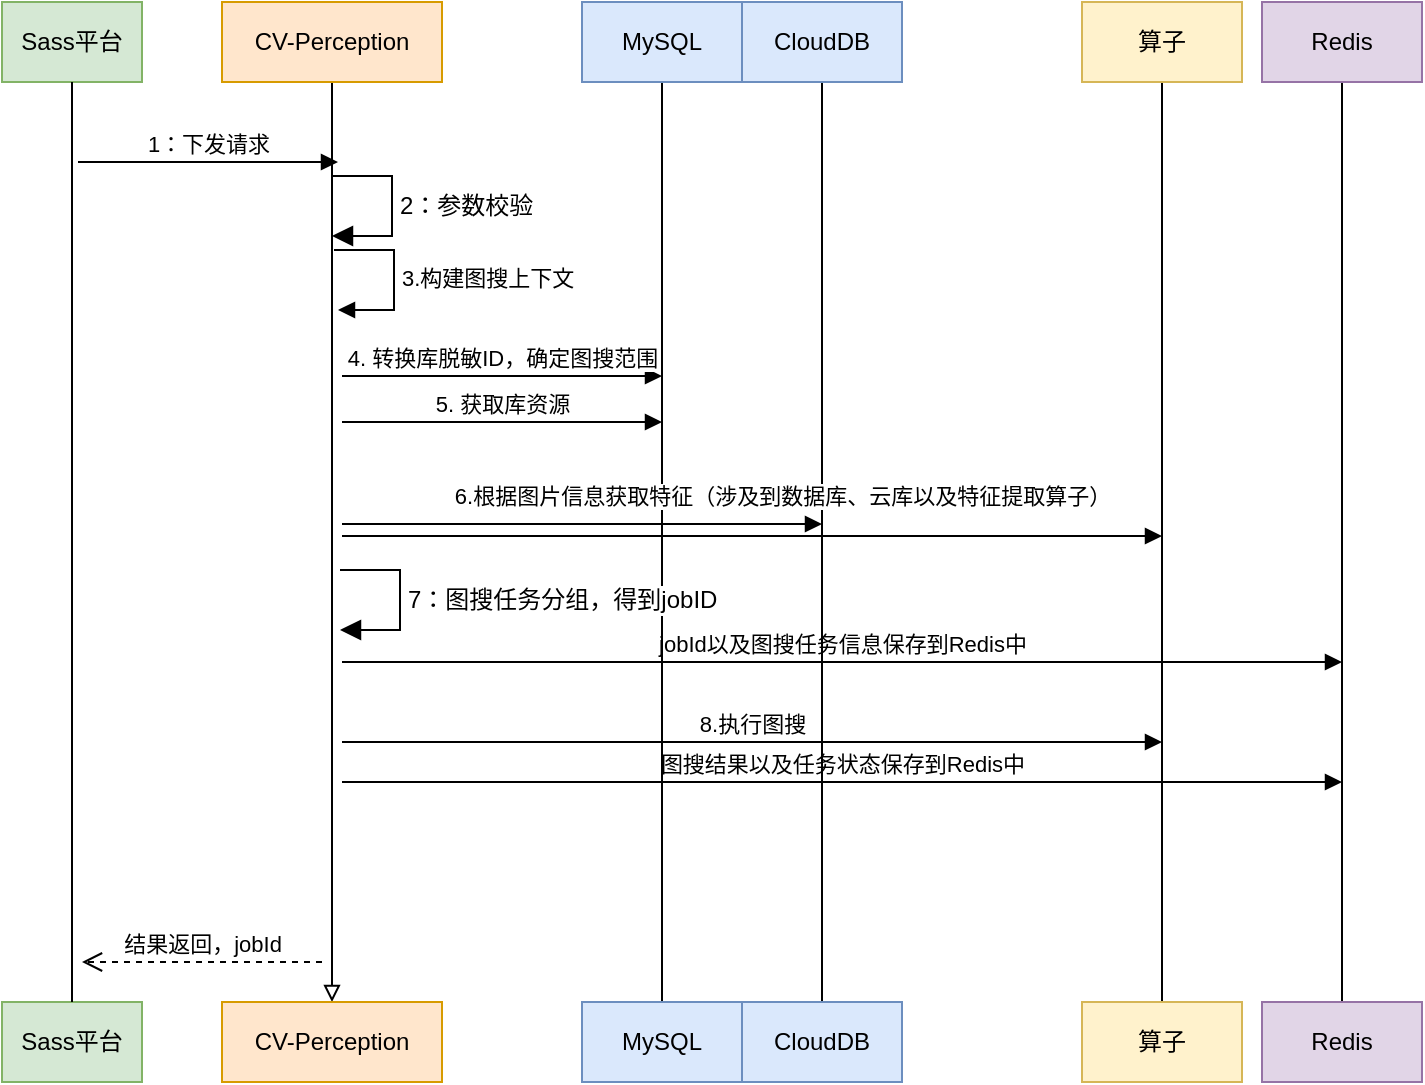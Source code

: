 <mxfile version="24.7.7">
  <diagram name="第 1 页" id="dewy7Ncme_LQQS5vG1y7">
    <mxGraphModel dx="1147" dy="737" grid="1" gridSize="10" guides="1" tooltips="1" connect="1" arrows="1" fold="1" page="1" pageScale="1" pageWidth="827" pageHeight="1169" math="0" shadow="0">
      <root>
        <mxCell id="0" />
        <mxCell id="1" parent="0" />
        <mxCell id="gA8LrhSrSXOZidAthOIC-1" value="" style="group" vertex="1" connectable="0" parent="1">
          <mxGeometry x="60" y="120" width="70" height="540" as="geometry" />
        </mxCell>
        <mxCell id="gA8LrhSrSXOZidAthOIC-2" value="Sass平台" style="rounded=0;whiteSpace=wrap;html=1;fillColor=#d5e8d4;strokeColor=#82b366;" vertex="1" parent="gA8LrhSrSXOZidAthOIC-1">
          <mxGeometry width="70" height="40" as="geometry" />
        </mxCell>
        <mxCell id="gA8LrhSrSXOZidAthOIC-3" value="Sass平台" style="rounded=0;whiteSpace=wrap;html=1;fillColor=#d5e8d4;strokeColor=#82b366;" vertex="1" parent="gA8LrhSrSXOZidAthOIC-1">
          <mxGeometry y="500" width="70" height="40" as="geometry" />
        </mxCell>
        <mxCell id="gA8LrhSrSXOZidAthOIC-4" style="edgeStyle=orthogonalEdgeStyle;rounded=0;orthogonalLoop=1;jettySize=auto;html=1;exitX=0.5;exitY=1;exitDx=0;exitDy=0;entryX=0.5;entryY=0;entryDx=0;entryDy=0;endArrow=none;endFill=0;" edge="1" parent="gA8LrhSrSXOZidAthOIC-1" source="gA8LrhSrSXOZidAthOIC-2" target="gA8LrhSrSXOZidAthOIC-3">
          <mxGeometry relative="1" as="geometry" />
        </mxCell>
        <mxCell id="gA8LrhSrSXOZidAthOIC-5" value="1：下发请求" style="html=1;verticalAlign=bottom;endArrow=block;curved=0;rounded=0;" edge="1" parent="gA8LrhSrSXOZidAthOIC-1">
          <mxGeometry width="80" relative="1" as="geometry">
            <mxPoint x="38" y="80" as="sourcePoint" />
            <mxPoint x="168" y="80" as="targetPoint" />
          </mxGeometry>
        </mxCell>
        <mxCell id="gA8LrhSrSXOZidAthOIC-6" value="结果返回，jobId" style="html=1;verticalAlign=bottom;endArrow=open;dashed=1;endSize=8;curved=0;rounded=0;" edge="1" parent="gA8LrhSrSXOZidAthOIC-1">
          <mxGeometry relative="1" as="geometry">
            <mxPoint x="160" y="480" as="sourcePoint" />
            <mxPoint x="40" y="480" as="targetPoint" />
          </mxGeometry>
        </mxCell>
        <mxCell id="gA8LrhSrSXOZidAthOIC-7" value="" style="group" vertex="1" connectable="0" parent="1">
          <mxGeometry x="170" y="120" width="110" height="540" as="geometry" />
        </mxCell>
        <mxCell id="gA8LrhSrSXOZidAthOIC-8" style="edgeStyle=orthogonalEdgeStyle;rounded=0;orthogonalLoop=1;jettySize=auto;html=1;exitX=0.5;exitY=1;exitDx=0;exitDy=0;entryX=0.5;entryY=0;entryDx=0;entryDy=0;endArrow=block;endFill=0;verticalAlign=bottom;curved=0;" edge="1" parent="gA8LrhSrSXOZidAthOIC-7" source="gA8LrhSrSXOZidAthOIC-9" target="gA8LrhSrSXOZidAthOIC-10">
          <mxGeometry relative="1" as="geometry" />
        </mxCell>
        <mxCell id="gA8LrhSrSXOZidAthOIC-9" value="CV-Perception" style="rounded=0;whiteSpace=wrap;html=1;fillColor=#ffe6cc;strokeColor=#d79b00;" vertex="1" parent="gA8LrhSrSXOZidAthOIC-7">
          <mxGeometry width="110" height="40" as="geometry" />
        </mxCell>
        <mxCell id="gA8LrhSrSXOZidAthOIC-10" value="CV-Perception" style="rounded=0;whiteSpace=wrap;html=1;fillColor=#ffe6cc;strokeColor=#d79b00;" vertex="1" parent="gA8LrhSrSXOZidAthOIC-7">
          <mxGeometry y="500" width="110" height="40" as="geometry" />
        </mxCell>
        <mxCell id="gA8LrhSrSXOZidAthOIC-11" value="2：参数校验" style="html=1;align=left;spacingLeft=2;endArrow=block;rounded=0;edgeStyle=orthogonalEdgeStyle;curved=0;rounded=0;fontSize=12;startSize=8;endSize=8;" edge="1" parent="gA8LrhSrSXOZidAthOIC-7">
          <mxGeometry relative="1" as="geometry">
            <mxPoint x="55" y="87" as="sourcePoint" />
            <Array as="points">
              <mxPoint x="85" y="117" />
            </Array>
            <mxPoint x="55" y="117" as="targetPoint" />
          </mxGeometry>
        </mxCell>
        <mxCell id="gA8LrhSrSXOZidAthOIC-12" value="3.构建图搜上下文" style="html=1;align=left;spacingLeft=2;endArrow=block;rounded=0;edgeStyle=orthogonalEdgeStyle;curved=0;rounded=0;" edge="1" parent="gA8LrhSrSXOZidAthOIC-7">
          <mxGeometry relative="1" as="geometry">
            <mxPoint x="56" y="124" as="sourcePoint" />
            <Array as="points">
              <mxPoint x="86" y="154" />
            </Array>
            <mxPoint x="58" y="154" as="targetPoint" />
          </mxGeometry>
        </mxCell>
        <mxCell id="gA8LrhSrSXOZidAthOIC-16" value="" style="html=1;verticalAlign=bottom;endArrow=block;curved=0;rounded=0;" edge="1" parent="gA8LrhSrSXOZidAthOIC-7">
          <mxGeometry width="80" relative="1" as="geometry">
            <mxPoint x="60" y="261" as="sourcePoint" />
            <mxPoint x="300" y="261" as="targetPoint" />
          </mxGeometry>
        </mxCell>
        <mxCell id="gA8LrhSrSXOZidAthOIC-40" value="jobId以及图搜任务信息保存到Redis中" style="html=1;verticalAlign=bottom;endArrow=block;curved=0;rounded=0;" edge="1" parent="gA8LrhSrSXOZidAthOIC-7">
          <mxGeometry width="80" relative="1" as="geometry">
            <mxPoint x="60" y="330" as="sourcePoint" />
            <mxPoint x="560" y="330" as="targetPoint" />
          </mxGeometry>
        </mxCell>
        <mxCell id="gA8LrhSrSXOZidAthOIC-41" value="图搜结果以及任务状态保存到Redis中" style="html=1;verticalAlign=bottom;endArrow=block;curved=0;rounded=0;" edge="1" parent="gA8LrhSrSXOZidAthOIC-7">
          <mxGeometry width="80" relative="1" as="geometry">
            <mxPoint x="60" y="390" as="sourcePoint" />
            <mxPoint x="560" y="390" as="targetPoint" />
          </mxGeometry>
        </mxCell>
        <mxCell id="gA8LrhSrSXOZidAthOIC-18" value="" style="group" vertex="1" connectable="0" parent="1">
          <mxGeometry x="350" y="120" width="80" height="540" as="geometry" />
        </mxCell>
        <mxCell id="gA8LrhSrSXOZidAthOIC-19" style="edgeStyle=orthogonalEdgeStyle;rounded=0;orthogonalLoop=1;jettySize=auto;html=1;exitX=0.5;exitY=1;exitDx=0;exitDy=0;entryX=0.5;entryY=0;entryDx=0;entryDy=0;endArrow=none;endFill=0;" edge="1" parent="gA8LrhSrSXOZidAthOIC-18" source="gA8LrhSrSXOZidAthOIC-20" target="gA8LrhSrSXOZidAthOIC-21">
          <mxGeometry relative="1" as="geometry" />
        </mxCell>
        <mxCell id="gA8LrhSrSXOZidAthOIC-20" value="MySQL" style="rounded=0;whiteSpace=wrap;html=1;fillColor=#dae8fc;strokeColor=#6c8ebf;" vertex="1" parent="gA8LrhSrSXOZidAthOIC-18">
          <mxGeometry width="80" height="40" as="geometry" />
        </mxCell>
        <mxCell id="gA8LrhSrSXOZidAthOIC-21" value="MySQL" style="rounded=0;whiteSpace=wrap;html=1;fillColor=#dae8fc;strokeColor=#6c8ebf;" vertex="1" parent="gA8LrhSrSXOZidAthOIC-18">
          <mxGeometry y="500" width="80" height="40" as="geometry" />
        </mxCell>
        <mxCell id="gA8LrhSrSXOZidAthOIC-17" value="8.执行图搜" style="html=1;verticalAlign=bottom;endArrow=block;curved=0;rounded=0;" edge="1" parent="gA8LrhSrSXOZidAthOIC-18">
          <mxGeometry width="80" relative="1" as="geometry">
            <mxPoint x="-120" y="370" as="sourcePoint" />
            <mxPoint x="290" y="370" as="targetPoint" />
          </mxGeometry>
        </mxCell>
        <mxCell id="gA8LrhSrSXOZidAthOIC-22" value="" style="group" vertex="1" connectable="0" parent="1">
          <mxGeometry x="600" y="120" width="80" height="540" as="geometry" />
        </mxCell>
        <mxCell id="gA8LrhSrSXOZidAthOIC-23" style="edgeStyle=orthogonalEdgeStyle;rounded=0;orthogonalLoop=1;jettySize=auto;html=1;exitX=0.5;exitY=1;exitDx=0;exitDy=0;entryX=0.5;entryY=0;entryDx=0;entryDy=0;endArrow=none;endFill=0;" edge="1" parent="gA8LrhSrSXOZidAthOIC-22" source="gA8LrhSrSXOZidAthOIC-24" target="gA8LrhSrSXOZidAthOIC-25">
          <mxGeometry relative="1" as="geometry" />
        </mxCell>
        <mxCell id="gA8LrhSrSXOZidAthOIC-24" value="算子" style="rounded=0;whiteSpace=wrap;html=1;fillColor=#fff2cc;strokeColor=#d6b656;" vertex="1" parent="gA8LrhSrSXOZidAthOIC-22">
          <mxGeometry width="80" height="40" as="geometry" />
        </mxCell>
        <mxCell id="gA8LrhSrSXOZidAthOIC-25" value="算子" style="rounded=0;whiteSpace=wrap;html=1;fillColor=#fff2cc;strokeColor=#d6b656;" vertex="1" parent="gA8LrhSrSXOZidAthOIC-22">
          <mxGeometry y="500" width="80" height="40" as="geometry" />
        </mxCell>
        <mxCell id="gA8LrhSrSXOZidAthOIC-26" value="" style="group" vertex="1" connectable="0" parent="1">
          <mxGeometry x="430" y="120" width="80" height="540" as="geometry" />
        </mxCell>
        <mxCell id="gA8LrhSrSXOZidAthOIC-27" style="edgeStyle=orthogonalEdgeStyle;rounded=0;orthogonalLoop=1;jettySize=auto;html=1;exitX=0.5;exitY=1;exitDx=0;exitDy=0;entryX=0.5;entryY=0;entryDx=0;entryDy=0;endArrow=none;endFill=0;" edge="1" parent="gA8LrhSrSXOZidAthOIC-26" source="gA8LrhSrSXOZidAthOIC-28" target="gA8LrhSrSXOZidAthOIC-29">
          <mxGeometry relative="1" as="geometry" />
        </mxCell>
        <mxCell id="gA8LrhSrSXOZidAthOIC-28" value="CloudDB" style="rounded=0;whiteSpace=wrap;html=1;fillColor=#dae8fc;strokeColor=#6c8ebf;" vertex="1" parent="gA8LrhSrSXOZidAthOIC-26">
          <mxGeometry width="80" height="40" as="geometry" />
        </mxCell>
        <mxCell id="gA8LrhSrSXOZidAthOIC-29" value="CloudDB" style="rounded=0;whiteSpace=wrap;html=1;fillColor=#dae8fc;strokeColor=#6c8ebf;" vertex="1" parent="gA8LrhSrSXOZidAthOIC-26">
          <mxGeometry y="500" width="80" height="40" as="geometry" />
        </mxCell>
        <mxCell id="gA8LrhSrSXOZidAthOIC-30" value="4. 转换库脱敏ID，确定图搜范围" style="html=1;verticalAlign=bottom;endArrow=block;curved=0;rounded=0;" edge="1" parent="1">
          <mxGeometry width="80" relative="1" as="geometry">
            <mxPoint x="230" y="307" as="sourcePoint" />
            <mxPoint x="390" y="307" as="targetPoint" />
          </mxGeometry>
        </mxCell>
        <mxCell id="gA8LrhSrSXOZidAthOIC-31" value="" style="html=1;verticalAlign=bottom;endArrow=block;curved=0;rounded=0;" edge="1" parent="1">
          <mxGeometry width="80" relative="1" as="geometry">
            <mxPoint x="230" y="387" as="sourcePoint" />
            <mxPoint x="640" y="387" as="targetPoint" />
          </mxGeometry>
        </mxCell>
        <mxCell id="gA8LrhSrSXOZidAthOIC-32" value="6.根据图片信息获取特征（涉及到数据库、云库以及特征提取算子）" style="edgeLabel;html=1;align=center;verticalAlign=middle;resizable=0;points=[];" vertex="1" connectable="0" parent="gA8LrhSrSXOZidAthOIC-31">
          <mxGeometry x="-0.098" y="4" relative="1" as="geometry">
            <mxPoint x="35" y="-16" as="offset" />
          </mxGeometry>
        </mxCell>
        <mxCell id="gA8LrhSrSXOZidAthOIC-35" value="" style="group" vertex="1" connectable="0" parent="1">
          <mxGeometry x="690" y="120" width="80" height="540" as="geometry" />
        </mxCell>
        <mxCell id="gA8LrhSrSXOZidAthOIC-36" style="edgeStyle=orthogonalEdgeStyle;rounded=0;orthogonalLoop=1;jettySize=auto;html=1;exitX=0.5;exitY=1;exitDx=0;exitDy=0;entryX=0.5;entryY=0;entryDx=0;entryDy=0;endArrow=none;endFill=0;" edge="1" parent="gA8LrhSrSXOZidAthOIC-35" source="gA8LrhSrSXOZidAthOIC-37" target="gA8LrhSrSXOZidAthOIC-38">
          <mxGeometry relative="1" as="geometry" />
        </mxCell>
        <mxCell id="gA8LrhSrSXOZidAthOIC-37" value="Redis" style="rounded=0;whiteSpace=wrap;html=1;fillColor=#e1d5e7;strokeColor=#9673a6;" vertex="1" parent="gA8LrhSrSXOZidAthOIC-35">
          <mxGeometry width="80" height="40" as="geometry" />
        </mxCell>
        <mxCell id="gA8LrhSrSXOZidAthOIC-38" value="Redis" style="rounded=0;whiteSpace=wrap;html=1;fillColor=#e1d5e7;strokeColor=#9673a6;" vertex="1" parent="gA8LrhSrSXOZidAthOIC-35">
          <mxGeometry y="500" width="80" height="40" as="geometry" />
        </mxCell>
        <mxCell id="gA8LrhSrSXOZidAthOIC-15" value="5. 获取库资源" style="html=1;verticalAlign=bottom;endArrow=block;curved=0;rounded=0;" edge="1" parent="1">
          <mxGeometry width="80" relative="1" as="geometry">
            <mxPoint x="230" y="330" as="sourcePoint" />
            <mxPoint x="390" y="330" as="targetPoint" />
          </mxGeometry>
        </mxCell>
        <mxCell id="gA8LrhSrSXOZidAthOIC-39" value="7：图搜任务分组，得到jobID" style="html=1;align=left;spacingLeft=2;endArrow=block;rounded=0;edgeStyle=orthogonalEdgeStyle;curved=0;rounded=0;fontSize=12;startSize=8;endSize=8;" edge="1" parent="1">
          <mxGeometry relative="1" as="geometry">
            <mxPoint x="229" y="404" as="sourcePoint" />
            <Array as="points">
              <mxPoint x="259" y="434" />
            </Array>
            <mxPoint x="229" y="434" as="targetPoint" />
          </mxGeometry>
        </mxCell>
      </root>
    </mxGraphModel>
  </diagram>
</mxfile>
